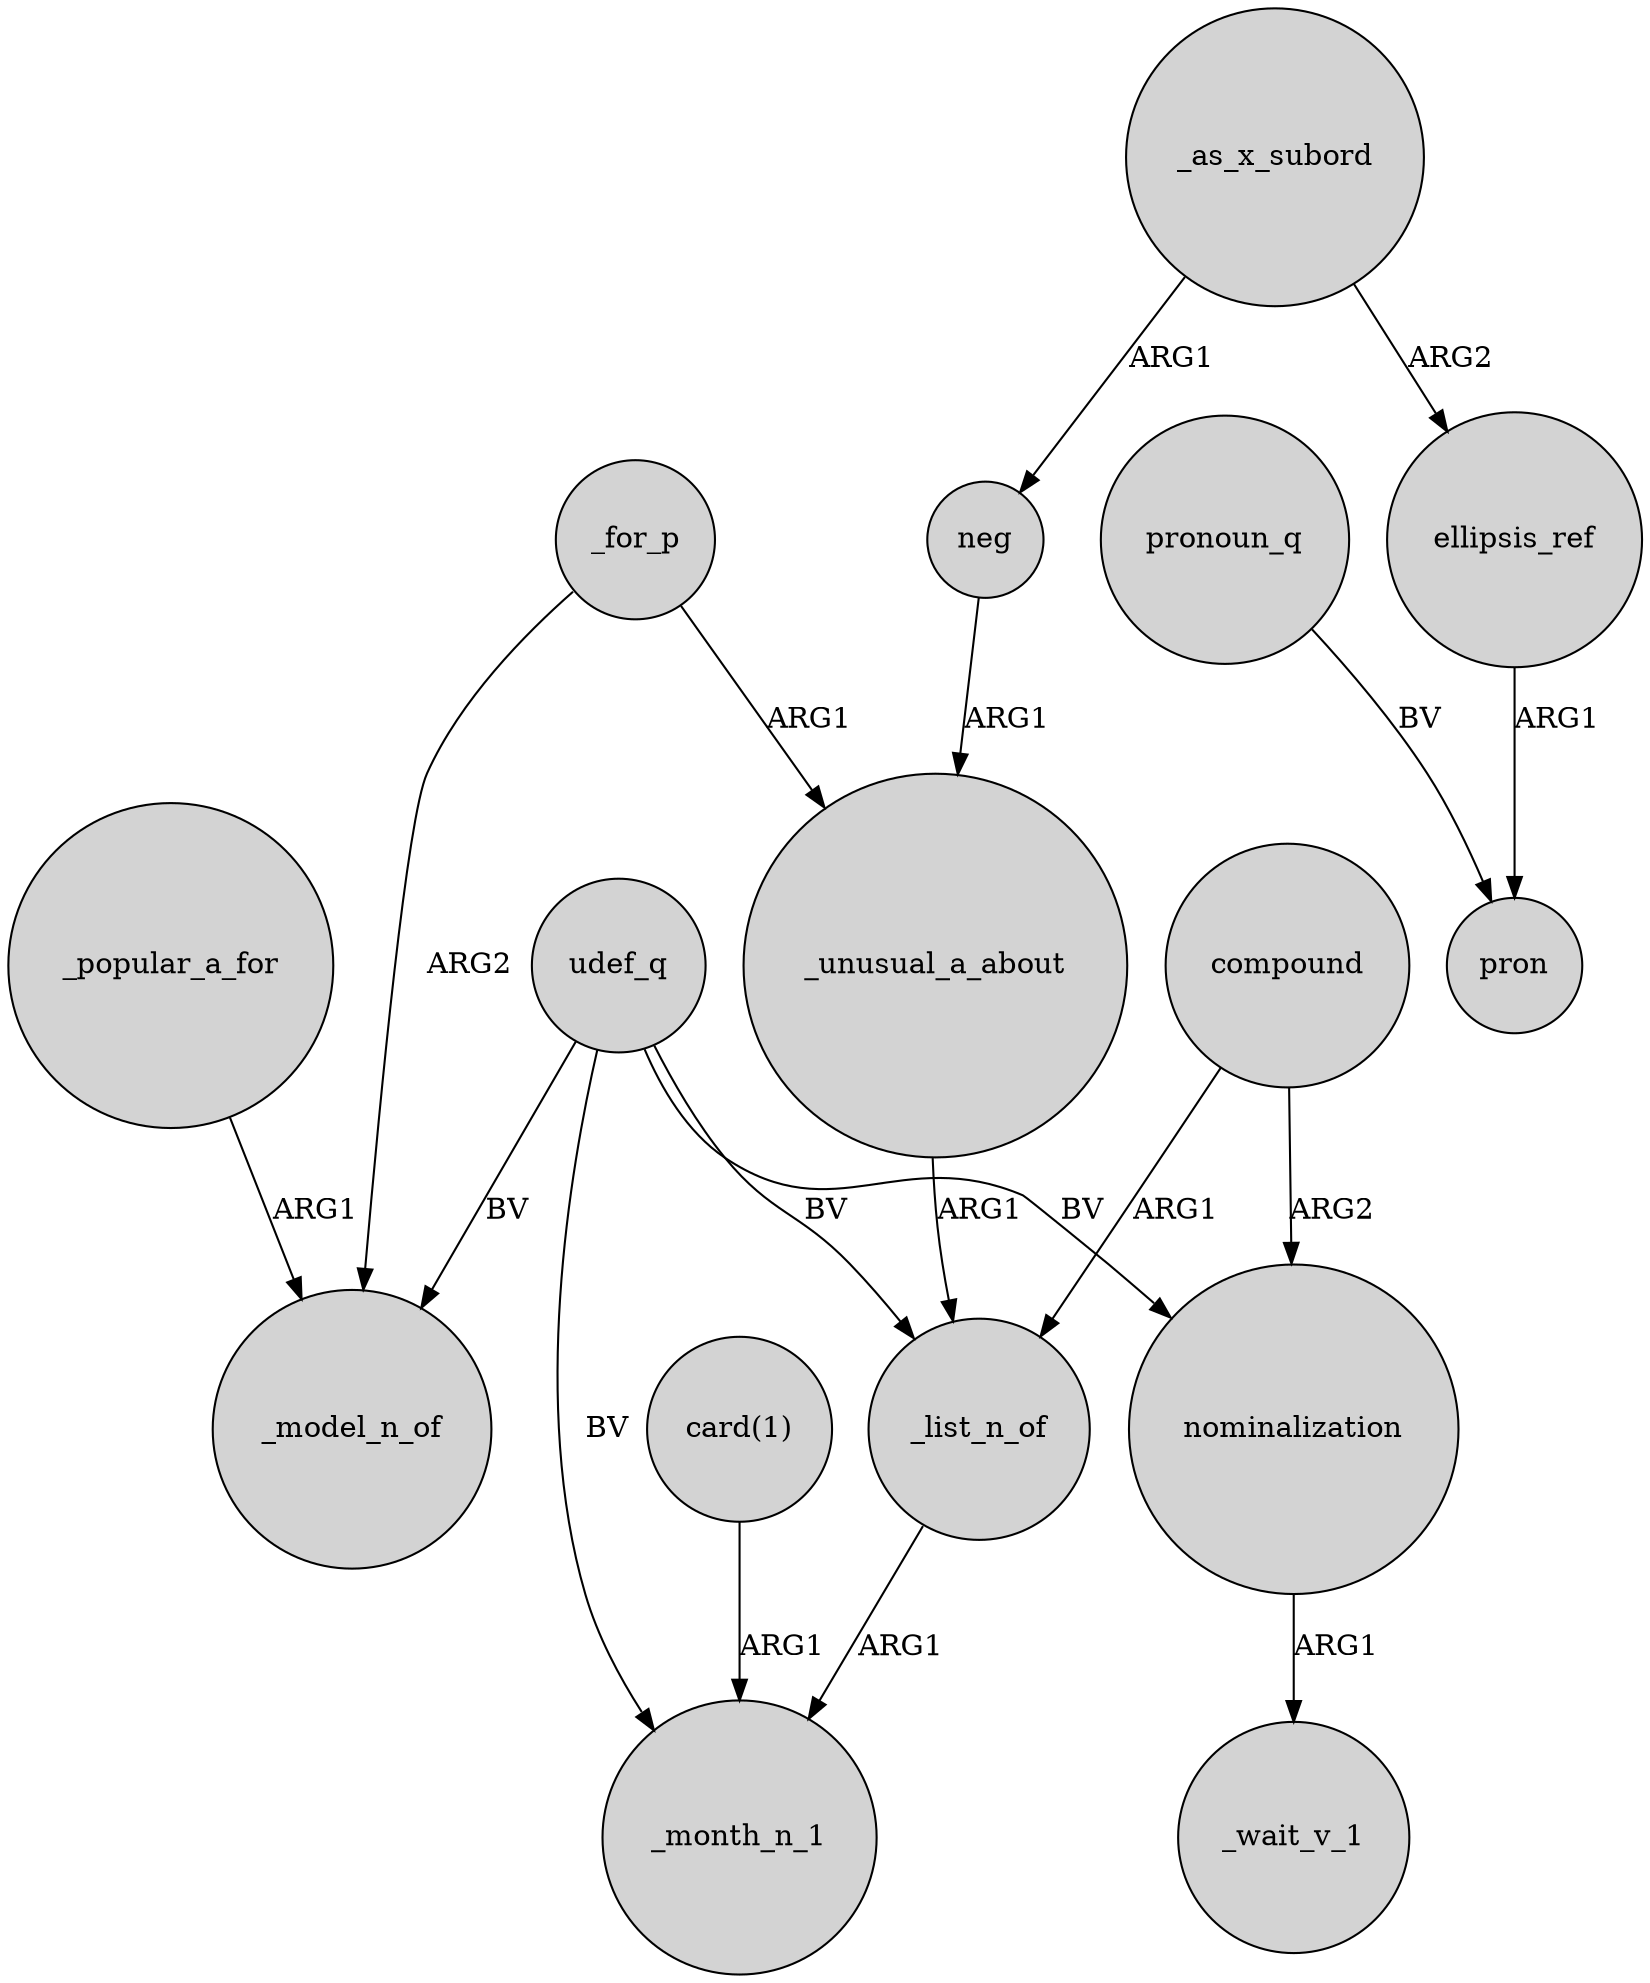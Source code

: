 digraph {
	node [shape=circle style=filled]
	_popular_a_for -> _model_n_of [label=ARG1]
	udef_q -> _month_n_1 [label=BV]
	_as_x_subord -> neg [label=ARG1]
	neg -> _unusual_a_about [label=ARG1]
	compound -> _list_n_of [label=ARG1]
	_for_p -> _model_n_of [label=ARG2]
	udef_q -> _list_n_of [label=BV]
	_unusual_a_about -> _list_n_of [label=ARG1]
	ellipsis_ref -> pron [label=ARG1]
	compound -> nominalization [label=ARG2]
	_as_x_subord -> ellipsis_ref [label=ARG2]
	nominalization -> _wait_v_1 [label=ARG1]
	_list_n_of -> _month_n_1 [label=ARG1]
	pronoun_q -> pron [label=BV]
	udef_q -> _model_n_of [label=BV]
	_for_p -> _unusual_a_about [label=ARG1]
	udef_q -> nominalization [label=BV]
	"card(1)" -> _month_n_1 [label=ARG1]
}

